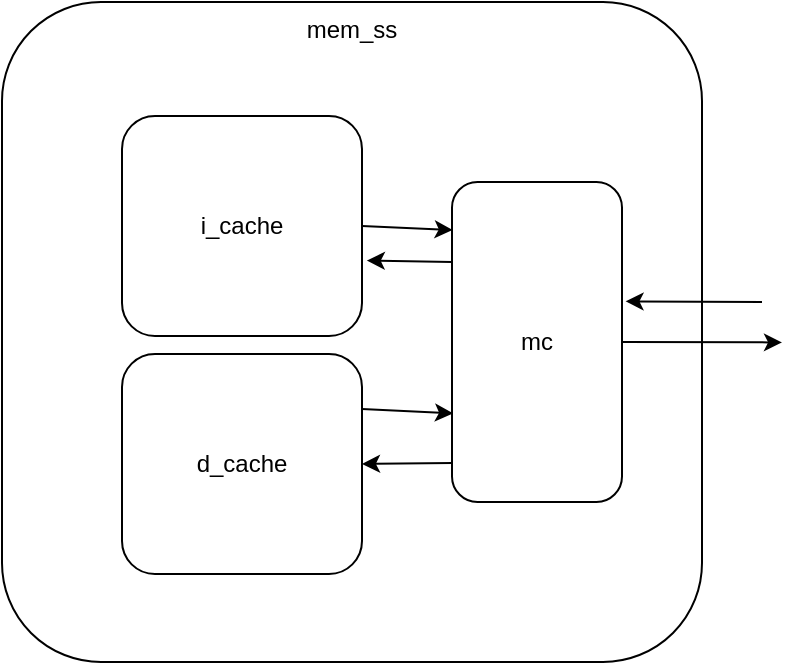 <mxfile>
    <diagram id="g9Q6vVxZIpkEn_gOvaUF" name="mem_ss">
        <mxGraphModel dx="1078" dy="881" grid="1" gridSize="10" guides="1" tooltips="1" connect="1" arrows="1" fold="1" page="1" pageScale="1" pageWidth="850" pageHeight="1100" math="0" shadow="0">
            <root>
                <mxCell id="0"/>
                <mxCell id="1" parent="0"/>
                <mxCell id="2" value="mem_ss" style="rounded=1;whiteSpace=wrap;html=1;verticalAlign=top;" parent="1" vertex="1">
                    <mxGeometry x="140" y="90" width="350" height="330" as="geometry"/>
                </mxCell>
                <mxCell id="7" style="edgeStyle=none;html=1;exitX=1;exitY=0.5;exitDx=0;exitDy=0;entryX=0.004;entryY=0.15;entryDx=0;entryDy=0;entryPerimeter=0;" parent="1" source="3" target="5" edge="1">
                    <mxGeometry relative="1" as="geometry"/>
                </mxCell>
                <mxCell id="3" value="i_cache" style="rounded=1;whiteSpace=wrap;html=1;" parent="1" vertex="1">
                    <mxGeometry x="200" y="147" width="120" height="110" as="geometry"/>
                </mxCell>
                <mxCell id="9" style="edgeStyle=none;html=1;exitX=1;exitY=0.25;exitDx=0;exitDy=0;entryX=0.006;entryY=0.723;entryDx=0;entryDy=0;entryPerimeter=0;" parent="1" source="4" target="5" edge="1">
                    <mxGeometry relative="1" as="geometry"/>
                </mxCell>
                <mxCell id="10" style="edgeStyle=none;html=1;exitX=0.004;exitY=0.878;exitDx=0;exitDy=0;entryX=1;entryY=0.5;entryDx=0;entryDy=0;exitPerimeter=0;" parent="1" source="5" target="4" edge="1">
                    <mxGeometry relative="1" as="geometry"/>
                </mxCell>
                <UserObject label="d_cache" link="data:page/id,Qq0aYHz3qUoOIuLO9UIm" hedietLinkedDataV1_path="../../source/mem_ss/d_cache/d_cache.sv" id="4">
                    <mxCell style="rounded=1;whiteSpace=wrap;html=1;" parent="1" vertex="1">
                        <mxGeometry x="200" y="266" width="120" height="110" as="geometry"/>
                    </mxCell>
                </UserObject>
                <mxCell id="8" style="edgeStyle=none;html=1;exitX=0;exitY=0.25;exitDx=0;exitDy=0;entryX=1.02;entryY=0.657;entryDx=0;entryDy=0;entryPerimeter=0;" parent="1" source="5" target="3" edge="1">
                    <mxGeometry relative="1" as="geometry"/>
                </mxCell>
                <mxCell id="11" style="edgeStyle=none;html=1;exitX=1;exitY=0.5;exitDx=0;exitDy=0;" parent="1" source="5" edge="1">
                    <mxGeometry relative="1" as="geometry">
                        <mxPoint x="530" y="260.207" as="targetPoint"/>
                    </mxGeometry>
                </mxCell>
                <mxCell id="5" value="mc" style="rounded=1;whiteSpace=wrap;html=1;" parent="1" vertex="1">
                    <mxGeometry x="365" y="180" width="85" height="160" as="geometry"/>
                </mxCell>
                <mxCell id="12" style="edgeStyle=none;html=1;entryX=1.021;entryY=0.373;entryDx=0;entryDy=0;entryPerimeter=0;" parent="1" target="5" edge="1">
                    <mxGeometry relative="1" as="geometry">
                        <mxPoint x="540" y="270.207" as="targetPoint"/>
                        <mxPoint x="520" y="240" as="sourcePoint"/>
                    </mxGeometry>
                </mxCell>
            </root>
        </mxGraphModel>
    </diagram>
    <diagram id="Qq0aYHz3qUoOIuLO9UIm" name="d_cache">
        <mxGraphModel dx="862" dy="247" grid="1" gridSize="10" guides="1" tooltips="1" connect="1" arrows="1" fold="1" page="1" pageScale="1" pageWidth="850" pageHeight="1100" math="0" shadow="0">
            <root>
                <mxCell id="0"/>
                <mxCell id="1" parent="0"/>
                <mxCell id="r3GSSt2L9FNpFLxWW3UK-1" value="d_cache" style="rounded=1;whiteSpace=wrap;html=1;verticalAlign=top;" parent="1" vertex="1">
                    <mxGeometry x="250" y="80" width="390" height="344" as="geometry"/>
                </mxCell>
                <mxCell id="Qqj38phKABSlcG341sez-1" style="edgeStyle=none;html=1;exitX=0.25;exitY=1;exitDx=0;exitDy=0;entryX=0.25;entryY=0;entryDx=0;entryDy=0;" parent="1" source="r3GSSt2L9FNpFLxWW3UK-2" target="r3GSSt2L9FNpFLxWW3UK-3" edge="1">
                    <mxGeometry relative="1" as="geometry"/>
                </mxCell>
                <mxCell id="r3GSSt2L9FNpFLxWW3UK-2" value="d_cache_tq" style="rounded=1;whiteSpace=wrap;html=1;verticalAlign=top;" parent="1" vertex="1">
                    <mxGeometry x="290" y="110" width="310" height="100" as="geometry"/>
                </mxCell>
                <mxCell id="Qqj38phKABSlcG341sez-2" style="edgeStyle=none;html=1;exitX=0.75;exitY=0;exitDx=0;exitDy=0;entryX=0.75;entryY=1;entryDx=0;entryDy=0;" parent="1" source="r3GSSt2L9FNpFLxWW3UK-3" target="r3GSSt2L9FNpFLxWW3UK-2" edge="1">
                    <mxGeometry relative="1" as="geometry"/>
                </mxCell>
                <mxCell id="Qqj38phKABSlcG341sez-3" style="edgeStyle=none;html=1;exitX=1;exitY=0.25;exitDx=0;exitDy=0;" parent="1" source="r3GSSt2L9FNpFLxWW3UK-3" edge="1">
                    <mxGeometry relative="1" as="geometry">
                        <mxPoint x="680" y="273" as="targetPoint"/>
                    </mxGeometry>
                </mxCell>
                <mxCell id="r3GSSt2L9FNpFLxWW3UK-3" value="d_cahce_pipe_wrap" style="rounded=1;whiteSpace=wrap;html=1;verticalAlign=top;" parent="1" vertex="1">
                    <mxGeometry x="290" y="230" width="310" height="170" as="geometry"/>
                </mxCell>
                <mxCell id="r3GSSt2L9FNpFLxWW3UK-4" value="d_cache_pipe" style="rounded=1;whiteSpace=wrap;html=1;verticalAlign=top;" parent="1" vertex="1">
                    <mxGeometry x="307" y="260" width="280" height="60" as="geometry"/>
                </mxCell>
                <mxCell id="r3GSSt2L9FNpFLxWW3UK-5" value="d_cache_tag_array" style="rounded=1;whiteSpace=wrap;html=1;verticalAlign=top;" parent="1" vertex="1">
                    <mxGeometry x="305" y="330" width="135" height="60" as="geometry"/>
                </mxCell>
                <mxCell id="r3GSSt2L9FNpFLxWW3UK-7" value="d_cache_data_array" style="rounded=1;whiteSpace=wrap;html=1;verticalAlign=top;" parent="1" vertex="1">
                    <mxGeometry x="450" y="330" width="135" height="60" as="geometry"/>
                </mxCell>
            </root>
        </mxGraphModel>
    </diagram>
    <diagram id="s6Gob4gvv2EbczIyYpqD" name="d_cache_tq">
        <mxGraphModel dx="862" dy="1347" grid="1" gridSize="10" guides="1" tooltips="1" connect="1" arrows="1" fold="1" page="1" pageScale="1" pageWidth="850" pageHeight="1100" math="0" shadow="0">
            <root>
                <mxCell id="0"/>
                <mxCell id="1" parent="0"/>
                <mxCell id="IctUVKx_zDY2RChndrsG-103" value="free_entries" style="edgeStyle=orthogonalEdgeStyle;html=1;exitX=0.5;exitY=0;exitDx=0;exitDy=0;entryX=0.5;entryY=1;entryDx=0;entryDy=0;" parent="1" source="IctUVKx_zDY2RChndrsG-62" target="IctUVKx_zDY2RChndrsG-99" edge="1">
                    <mxGeometry relative="1" as="geometry"/>
                </mxCell>
                <mxCell id="IctUVKx_zDY2RChndrsG-62" value="tq_entries" style="rounded=1;whiteSpace=wrap;html=1;verticalAlign=top;align=center;dashed=1;" parent="1" vertex="1">
                    <mxGeometry x="910" y="1040" width="370" height="310" as="geometry"/>
                </mxCell>
                <mxCell id="IctUVKx_zDY2RChndrsG-2" value="tq_entry[0]" style="rounded=1;whiteSpace=wrap;html=1;verticalAlign=top;align=center;" parent="1" vertex="1">
                    <mxGeometry x="950" y="1070" width="212.658" height="162.5" as="geometry"/>
                </mxCell>
                <mxCell id="IctUVKx_zDY2RChndrsG-3" value="tq_entry[...]" style="rounded=1;whiteSpace=wrap;html=1;verticalAlign=top;align=center;" parent="1" vertex="1">
                    <mxGeometry x="981.899" y="1118.75" width="212.658" height="162.5" as="geometry"/>
                </mxCell>
                <mxCell id="IctUVKx_zDY2RChndrsG-4" value="tq_entry[7]" style="rounded=1;whiteSpace=wrap;html=1;verticalAlign=top;align=center;" parent="1" vertex="1">
                    <mxGeometry x="1017.342" y="1167.5" width="212.658" height="162.5" as="geometry"/>
                </mxCell>
                <mxCell id="IctUVKx_zDY2RChndrsG-45" value="&lt;span style=&quot;color: rgb(240, 240, 240); font-family: Helvetica; font-size: 11px; font-style: normal; font-variant-ligatures: normal; font-variant-caps: normal; font-weight: 400; letter-spacing: normal; orphans: 2; text-align: center; text-indent: 0px; text-transform: none; widows: 2; word-spacing: 0px; -webkit-text-stroke-width: 0px; background-color: rgb(24, 20, 29); text-decoration-thickness: initial; text-decoration-style: initial; text-decoration-color: initial; float: none; display: inline !important;&quot;&gt;en_reissue_req&lt;/span&gt;" style="edgeStyle=orthogonalEdgeStyle;html=1;exitX=0.25;exitY=1;exitDx=0;exitDy=0;entryX=0.5;entryY=0;entryDx=0;entryDy=0;" parent="1" source="IctUVKx_zDY2RChndrsG-35" target="IctUVKx_zDY2RChndrsG-67" edge="1">
                    <mxGeometry x="0.669" y="-12" relative="1" as="geometry">
                        <mxPoint x="1091.9" y="260.0" as="targetPoint"/>
                        <mxPoint as="offset"/>
                    </mxGeometry>
                </mxCell>
                <mxCell id="IctUVKx_zDY2RChndrsG-35" value="pip_wrap" style="rounded=1;whiteSpace=wrap;html=1;verticalAlign=top;align=center;" parent="1" vertex="1">
                    <mxGeometry x="850" y="-30" width="840" height="80" as="geometry"/>
                </mxCell>
                <mxCell id="IctUVKx_zDY2RChndrsG-39" value="&lt;span style=&quot;color: rgb(240, 240, 240); font-family: Helvetica; font-size: 11px; font-style: normal; font-variant-ligatures: normal; font-variant-caps: normal; font-weight: 400; letter-spacing: normal; orphans: 2; text-align: center; text-indent: 0px; text-transform: none; widows: 2; word-spacing: 0px; -webkit-text-stroke-width: 0px; background-color: rgb(24, 20, 29); text-decoration-thickness: initial; text-decoration-style: initial; text-decoration-color: initial; float: none; display: inline !important;&quot;&gt;pipe_early_lu_rsp_q2.rd_mis&lt;/span&gt;&lt;br style=&quot;border-color: rgb(0, 0, 0); color: rgb(240, 240, 240); font-family: Helvetica; font-size: 11px; font-style: normal; font-variant-ligatures: normal; font-variant-caps: normal; font-weight: 400; letter-spacing: normal; orphans: 2; text-align: center; text-indent: 0px; text-transform: none; widows: 2; word-spacing: 0px; -webkit-text-stroke-width: 0px; text-decoration-thickness: initial; text-decoration-style: initial; text-decoration-color: initial;&quot;&gt;" style="text;whiteSpace=wrap;html=1;" parent="1" vertex="1">
                    <mxGeometry x="1250" y="120" width="150" height="30" as="geometry"/>
                </mxCell>
                <mxCell id="IctUVKx_zDY2RChndrsG-88" style="edgeStyle=orthogonalEdgeStyle;html=1;exitX=1;exitY=0.5;exitDx=0;exitDy=0;" parent="1" source="IctUVKx_zDY2RChndrsG-40" target="IctUVKx_zDY2RChndrsG-67" edge="1">
                    <mxGeometry relative="1" as="geometry"/>
                </mxCell>
                <mxCell id="IctUVKx_zDY2RChndrsG-40" value="core" style="rounded=1;whiteSpace=wrap;html=1;verticalAlign=top;align=center;" parent="1" vertex="1">
                    <mxGeometry x="390" y="200" width="290" height="200" as="geometry"/>
                </mxCell>
                <mxCell id="IctUVKx_zDY2RChndrsG-42" value="" style="shape=trapezoid;perimeter=trapezoidPerimeter;whiteSpace=wrap;html=1;fixedSize=1;rotation=90;" parent="1" vertex="1">
                    <mxGeometry x="1170" y="340" width="120" height="30" as="geometry"/>
                </mxCell>
                <mxCell id="IctUVKx_zDY2RChndrsG-43" style="edgeStyle=orthogonalEdgeStyle;html=1;exitX=1;exitY=0.5;exitDx=0;exitDy=0;entryX=0.25;entryY=1;entryDx=0;entryDy=0;" parent="1" source="IctUVKx_zDY2RChndrsG-67" target="IctUVKx_zDY2RChndrsG-42" edge="1">
                    <mxGeometry relative="1" as="geometry">
                        <mxPoint x="1141.9" y="300.0" as="sourcePoint"/>
                    </mxGeometry>
                </mxCell>
                <mxCell id="IctUVKx_zDY2RChndrsG-44" style="edgeStyle=orthogonalEdgeStyle;html=1;entryX=0.75;entryY=1;entryDx=0;entryDy=0;exitX=1;exitY=0.5;exitDx=0;exitDy=0;" parent="1" source="IctUVKx_zDY2RChndrsG-40" target="IctUVKx_zDY2RChndrsG-42" edge="1">
                    <mxGeometry relative="1" as="geometry">
                        <mxPoint x="880" y="300" as="sourcePoint"/>
                        <mxPoint x="1225" y="335" as="targetPoint"/>
                        <Array as="points">
                            <mxPoint x="960" y="300"/>
                            <mxPoint x="960" y="385"/>
                        </Array>
                    </mxGeometry>
                </mxCell>
                <mxCell id="IctUVKx_zDY2RChndrsG-46" value="&lt;br&gt;&lt;span style=&quot;color: rgb(240, 240, 240); font-family: Helvetica; font-size: 11px; font-style: normal; font-variant-ligatures: normal; font-variant-caps: normal; font-weight: 400; letter-spacing: normal; orphans: 2; text-align: center; text-indent: 0px; text-transform: none; widows: 2; word-spacing: 0px; -webkit-text-stroke-width: 0px; background-color: rgb(24, 20, 29); text-decoration-thickness: initial; text-decoration-style: initial; text-decoration-color: initial; float: none; display: inline !important;&quot;&gt;core2cache_req&lt;/span&gt;&lt;br&gt;" style="edgeStyle=orthogonalEdgeStyle;html=1;exitX=0.5;exitY=0;exitDx=0;exitDy=0;" parent="1" source="IctUVKx_zDY2RChndrsG-42" edge="1">
                    <mxGeometry x="-0.185" y="17" relative="1" as="geometry">
                        <mxPoint x="1275" y="370" as="sourcePoint"/>
                        <mxPoint x="1420" y="395" as="targetPoint"/>
                        <mxPoint x="-10" y="-15" as="offset"/>
                    </mxGeometry>
                </mxCell>
                <mxCell id="IctUVKx_zDY2RChndrsG-59" value="&lt;span style=&quot;color: rgb(240, 240, 240); font-family: Helvetica; font-size: 12px; font-style: normal; font-variant-ligatures: normal; font-variant-caps: normal; font-weight: 400; letter-spacing: normal; orphans: 2; text-align: left; text-indent: 0px; text-transform: none; widows: 2; word-spacing: 0px; -webkit-text-stroke-width: 0px; background-color: rgb(42, 37, 47); text-decoration-thickness: initial; text-decoration-style: initial; text-decoration-color: initial; float: none; display: inline !important;&quot;&gt;sel_reissue&lt;/span&gt;" style="edgeStyle=orthogonalEdgeStyle;html=1;exitX=1;exitY=0.5;exitDx=0;exitDy=0;exitPerimeter=0;entryX=1;entryY=0.5;entryDx=0;entryDy=0;" parent="1" source="IctUVKx_zDY2RChndrsG-58" target="IctUVKx_zDY2RChndrsG-42" edge="1">
                    <mxGeometry x="-0.75" y="-10" relative="1" as="geometry">
                        <mxPoint as="offset"/>
                    </mxGeometry>
                </mxCell>
                <mxCell id="IctUVKx_zDY2RChndrsG-58" value="" style="verticalLabelPosition=bottom;shadow=0;dashed=0;align=center;html=1;verticalAlign=top;shape=mxgraph.electrical.logic_gates.logic_gate;operation=and;rotation=-90;" parent="1" vertex="1">
                    <mxGeometry x="1195" y="460" width="70" height="40" as="geometry"/>
                </mxCell>
                <mxCell id="IctUVKx_zDY2RChndrsG-61" value="&lt;span style=&quot;color: rgb(240, 240, 240); font-family: Helvetica; font-size: 12px; font-style: normal; font-variant-ligatures: normal; font-variant-caps: normal; font-weight: 400; letter-spacing: normal; orphans: 2; text-align: left; text-indent: 0px; text-transform: none; widows: 2; word-spacing: 0px; -webkit-text-stroke-width: 0px; background-color: rgb(42, 37, 47); text-decoration-thickness: initial; text-decoration-style: initial; text-decoration-color: initial; float: none; display: inline !important;&quot;&gt;rd_miss_was_filled&lt;/span&gt;" style="edgeStyle=orthogonalEdgeStyle;html=1;exitX=1;exitY=0.5;exitDx=0;exitDy=0;entryX=0;entryY=0.25;entryDx=0;entryDy=0;entryPerimeter=0;" parent="1" source="IctUVKx_zDY2RChndrsG-90" target="IctUVKx_zDY2RChndrsG-58" edge="1">
                    <mxGeometry x="-0.282" y="20" relative="1" as="geometry">
                        <mxPoint x="1090" y="580.0" as="sourcePoint"/>
                        <mxPoint as="offset"/>
                    </mxGeometry>
                </mxCell>
                <mxCell id="IctUVKx_zDY2RChndrsG-87" value="" style="group" parent="1" vertex="1" connectable="0">
                    <mxGeometry x="1060" y="256" width="60" height="90" as="geometry"/>
                </mxCell>
                <mxCell id="IctUVKx_zDY2RChndrsG-67" value="en_dff" style="rounded=0;whiteSpace=wrap;html=1;verticalAlign=top;" parent="IctUVKx_zDY2RChndrsG-87" vertex="1">
                    <mxGeometry width="60" height="90" as="geometry"/>
                </mxCell>
                <mxCell id="IctUVKx_zDY2RChndrsG-80" value="" style="group" parent="IctUVKx_zDY2RChndrsG-87" vertex="1" connectable="0">
                    <mxGeometry x="15.0" y="30" width="30" height="40" as="geometry"/>
                </mxCell>
                <mxCell id="IctUVKx_zDY2RChndrsG-81" value="" style="endArrow=none;html=1;startArrow=none;" parent="IctUVKx_zDY2RChndrsG-80" source="IctUVKx_zDY2RChndrsG-85" edge="1">
                    <mxGeometry width="50" height="50" relative="1" as="geometry">
                        <mxPoint x="15.0" y="40.0" as="sourcePoint"/>
                        <mxPoint x="15.0" as="targetPoint"/>
                    </mxGeometry>
                </mxCell>
                <mxCell id="IctUVKx_zDY2RChndrsG-82" value="" style="endArrow=none;html=1;" parent="IctUVKx_zDY2RChndrsG-80" edge="1">
                    <mxGeometry width="50" height="50" relative="1" as="geometry">
                        <mxPoint x="15.0" y="1.516e-13" as="sourcePoint"/>
                        <mxPoint x="30.0" as="targetPoint"/>
                    </mxGeometry>
                </mxCell>
                <mxCell id="IctUVKx_zDY2RChndrsG-83" value="" style="endArrow=none;html=1;" parent="IctUVKx_zDY2RChndrsG-80" edge="1">
                    <mxGeometry width="50" height="50" relative="1" as="geometry">
                        <mxPoint y="40" as="sourcePoint"/>
                        <mxPoint x="15.0" y="40" as="targetPoint"/>
                    </mxGeometry>
                </mxCell>
                <mxCell id="IctUVKx_zDY2RChndrsG-84" value="" style="endArrow=none;html=1;" parent="IctUVKx_zDY2RChndrsG-80" target="IctUVKx_zDY2RChndrsG-85" edge="1">
                    <mxGeometry width="50" height="50" relative="1" as="geometry">
                        <mxPoint x="15.0" y="40" as="sourcePoint"/>
                        <mxPoint x="15.0" y="1.516e-13" as="targetPoint"/>
                    </mxGeometry>
                </mxCell>
                <mxCell id="IctUVKx_zDY2RChndrsG-85" value="" style="triangle;whiteSpace=wrap;html=1;rotation=-90;" parent="IctUVKx_zDY2RChndrsG-80" vertex="1">
                    <mxGeometry x="7.5" y="13.333" width="15.0" height="13.333" as="geometry"/>
                </mxCell>
                <mxCell id="IctUVKx_zDY2RChndrsG-89" value="" style="group" parent="1" vertex="1" connectable="0">
                    <mxGeometry x="1030" y="540" width="60" height="90" as="geometry"/>
                </mxCell>
                <mxCell id="IctUVKx_zDY2RChndrsG-90" value="en_rst_dff" style="rounded=0;whiteSpace=wrap;html=1;verticalAlign=top;" parent="IctUVKx_zDY2RChndrsG-89" vertex="1">
                    <mxGeometry width="60" height="90" as="geometry"/>
                </mxCell>
                <mxCell id="IctUVKx_zDY2RChndrsG-91" value="" style="group" parent="IctUVKx_zDY2RChndrsG-89" vertex="1" connectable="0">
                    <mxGeometry x="15.0" y="30" width="30" height="40" as="geometry"/>
                </mxCell>
                <mxCell id="IctUVKx_zDY2RChndrsG-92" value="" style="endArrow=none;html=1;startArrow=none;" parent="IctUVKx_zDY2RChndrsG-91" source="IctUVKx_zDY2RChndrsG-96" edge="1">
                    <mxGeometry width="50" height="50" relative="1" as="geometry">
                        <mxPoint x="15.0" y="40.0" as="sourcePoint"/>
                        <mxPoint x="15.0" as="targetPoint"/>
                    </mxGeometry>
                </mxCell>
                <mxCell id="IctUVKx_zDY2RChndrsG-93" value="" style="endArrow=none;html=1;" parent="IctUVKx_zDY2RChndrsG-91" edge="1">
                    <mxGeometry width="50" height="50" relative="1" as="geometry">
                        <mxPoint x="15.0" y="1.516e-13" as="sourcePoint"/>
                        <mxPoint x="30.0" as="targetPoint"/>
                    </mxGeometry>
                </mxCell>
                <mxCell id="IctUVKx_zDY2RChndrsG-94" value="" style="endArrow=none;html=1;" parent="IctUVKx_zDY2RChndrsG-91" edge="1">
                    <mxGeometry width="50" height="50" relative="1" as="geometry">
                        <mxPoint y="40" as="sourcePoint"/>
                        <mxPoint x="15.0" y="40" as="targetPoint"/>
                    </mxGeometry>
                </mxCell>
                <mxCell id="IctUVKx_zDY2RChndrsG-95" value="" style="endArrow=none;html=1;" parent="IctUVKx_zDY2RChndrsG-91" target="IctUVKx_zDY2RChndrsG-96" edge="1">
                    <mxGeometry width="50" height="50" relative="1" as="geometry">
                        <mxPoint x="15.0" y="40" as="sourcePoint"/>
                        <mxPoint x="15.0" y="1.516e-13" as="targetPoint"/>
                    </mxGeometry>
                </mxCell>
                <mxCell id="IctUVKx_zDY2RChndrsG-96" value="" style="triangle;whiteSpace=wrap;html=1;rotation=-90;" parent="IctUVKx_zDY2RChndrsG-91" vertex="1">
                    <mxGeometry x="7.5" y="13.333" width="15.0" height="13.333" as="geometry"/>
                </mxCell>
                <mxCell id="IctUVKx_zDY2RChndrsG-102" value="first_fill" style="edgeStyle=orthogonalEdgeStyle;html=1;exitX=0.5;exitY=0;exitDx=0;exitDy=0;entryX=0.5;entryY=1;entryDx=0;entryDy=0;" parent="1" source="IctUVKx_zDY2RChndrsG-99" target="IctUVKx_zDY2RChndrsG-100" edge="1">
                    <mxGeometry relative="1" as="geometry"/>
                </mxCell>
                <mxCell id="IctUVKx_zDY2RChndrsG-99" value="find_first" style="rounded=1;whiteSpace=wrap;html=1;" parent="1" vertex="1">
                    <mxGeometry x="1060" y="965" width="70" height="30" as="geometry"/>
                </mxCell>
                <mxCell id="IctUVKx_zDY2RChndrsG-104" value="enc_first_fill" style="edgeStyle=orthogonalEdgeStyle;html=1;exitX=0.75;exitY=0;exitDx=0;exitDy=0;" parent="1" source="IctUVKx_zDY2RChndrsG-100" edge="1">
                    <mxGeometry relative="1" as="geometry">
                        <mxPoint x="1250" y="830" as="targetPoint"/>
                    </mxGeometry>
                </mxCell>
                <mxCell id="IctUVKx_zDY2RChndrsG-106" value="fill_exists" style="edgeStyle=orthogonalEdgeStyle;html=1;exitX=0.5;exitY=0;exitDx=0;exitDy=0;entryX=0;entryY=0.5;entryDx=0;entryDy=0;entryPerimeter=0;" parent="1" source="IctUVKx_zDY2RChndrsG-100" target="IctUVKx_zDY2RChndrsG-110" edge="1">
                    <mxGeometry relative="1" as="geometry">
                        <mxPoint x="983.571" y="747.619" as="targetPoint"/>
                    </mxGeometry>
                </mxCell>
                <mxCell id="IctUVKx_zDY2RChndrsG-100" value="encoder" style="rounded=1;whiteSpace=wrap;html=1;" parent="1" vertex="1">
                    <mxGeometry x="1060" y="893" width="70" height="30" as="geometry"/>
                </mxCell>
                <mxCell id="IctUVKx_zDY2RChndrsG-110" value="" style="verticalLabelPosition=bottom;shadow=0;dashed=0;align=center;html=1;verticalAlign=top;shape=mxgraph.electrical.logic_gates.inverter_2;rotation=-90;" parent="1" vertex="1">
                    <mxGeometry x="1225" y="515" width="30" height="20" as="geometry"/>
                </mxCell>
            </root>
        </mxGraphModel>
    </diagram>
</mxfile>